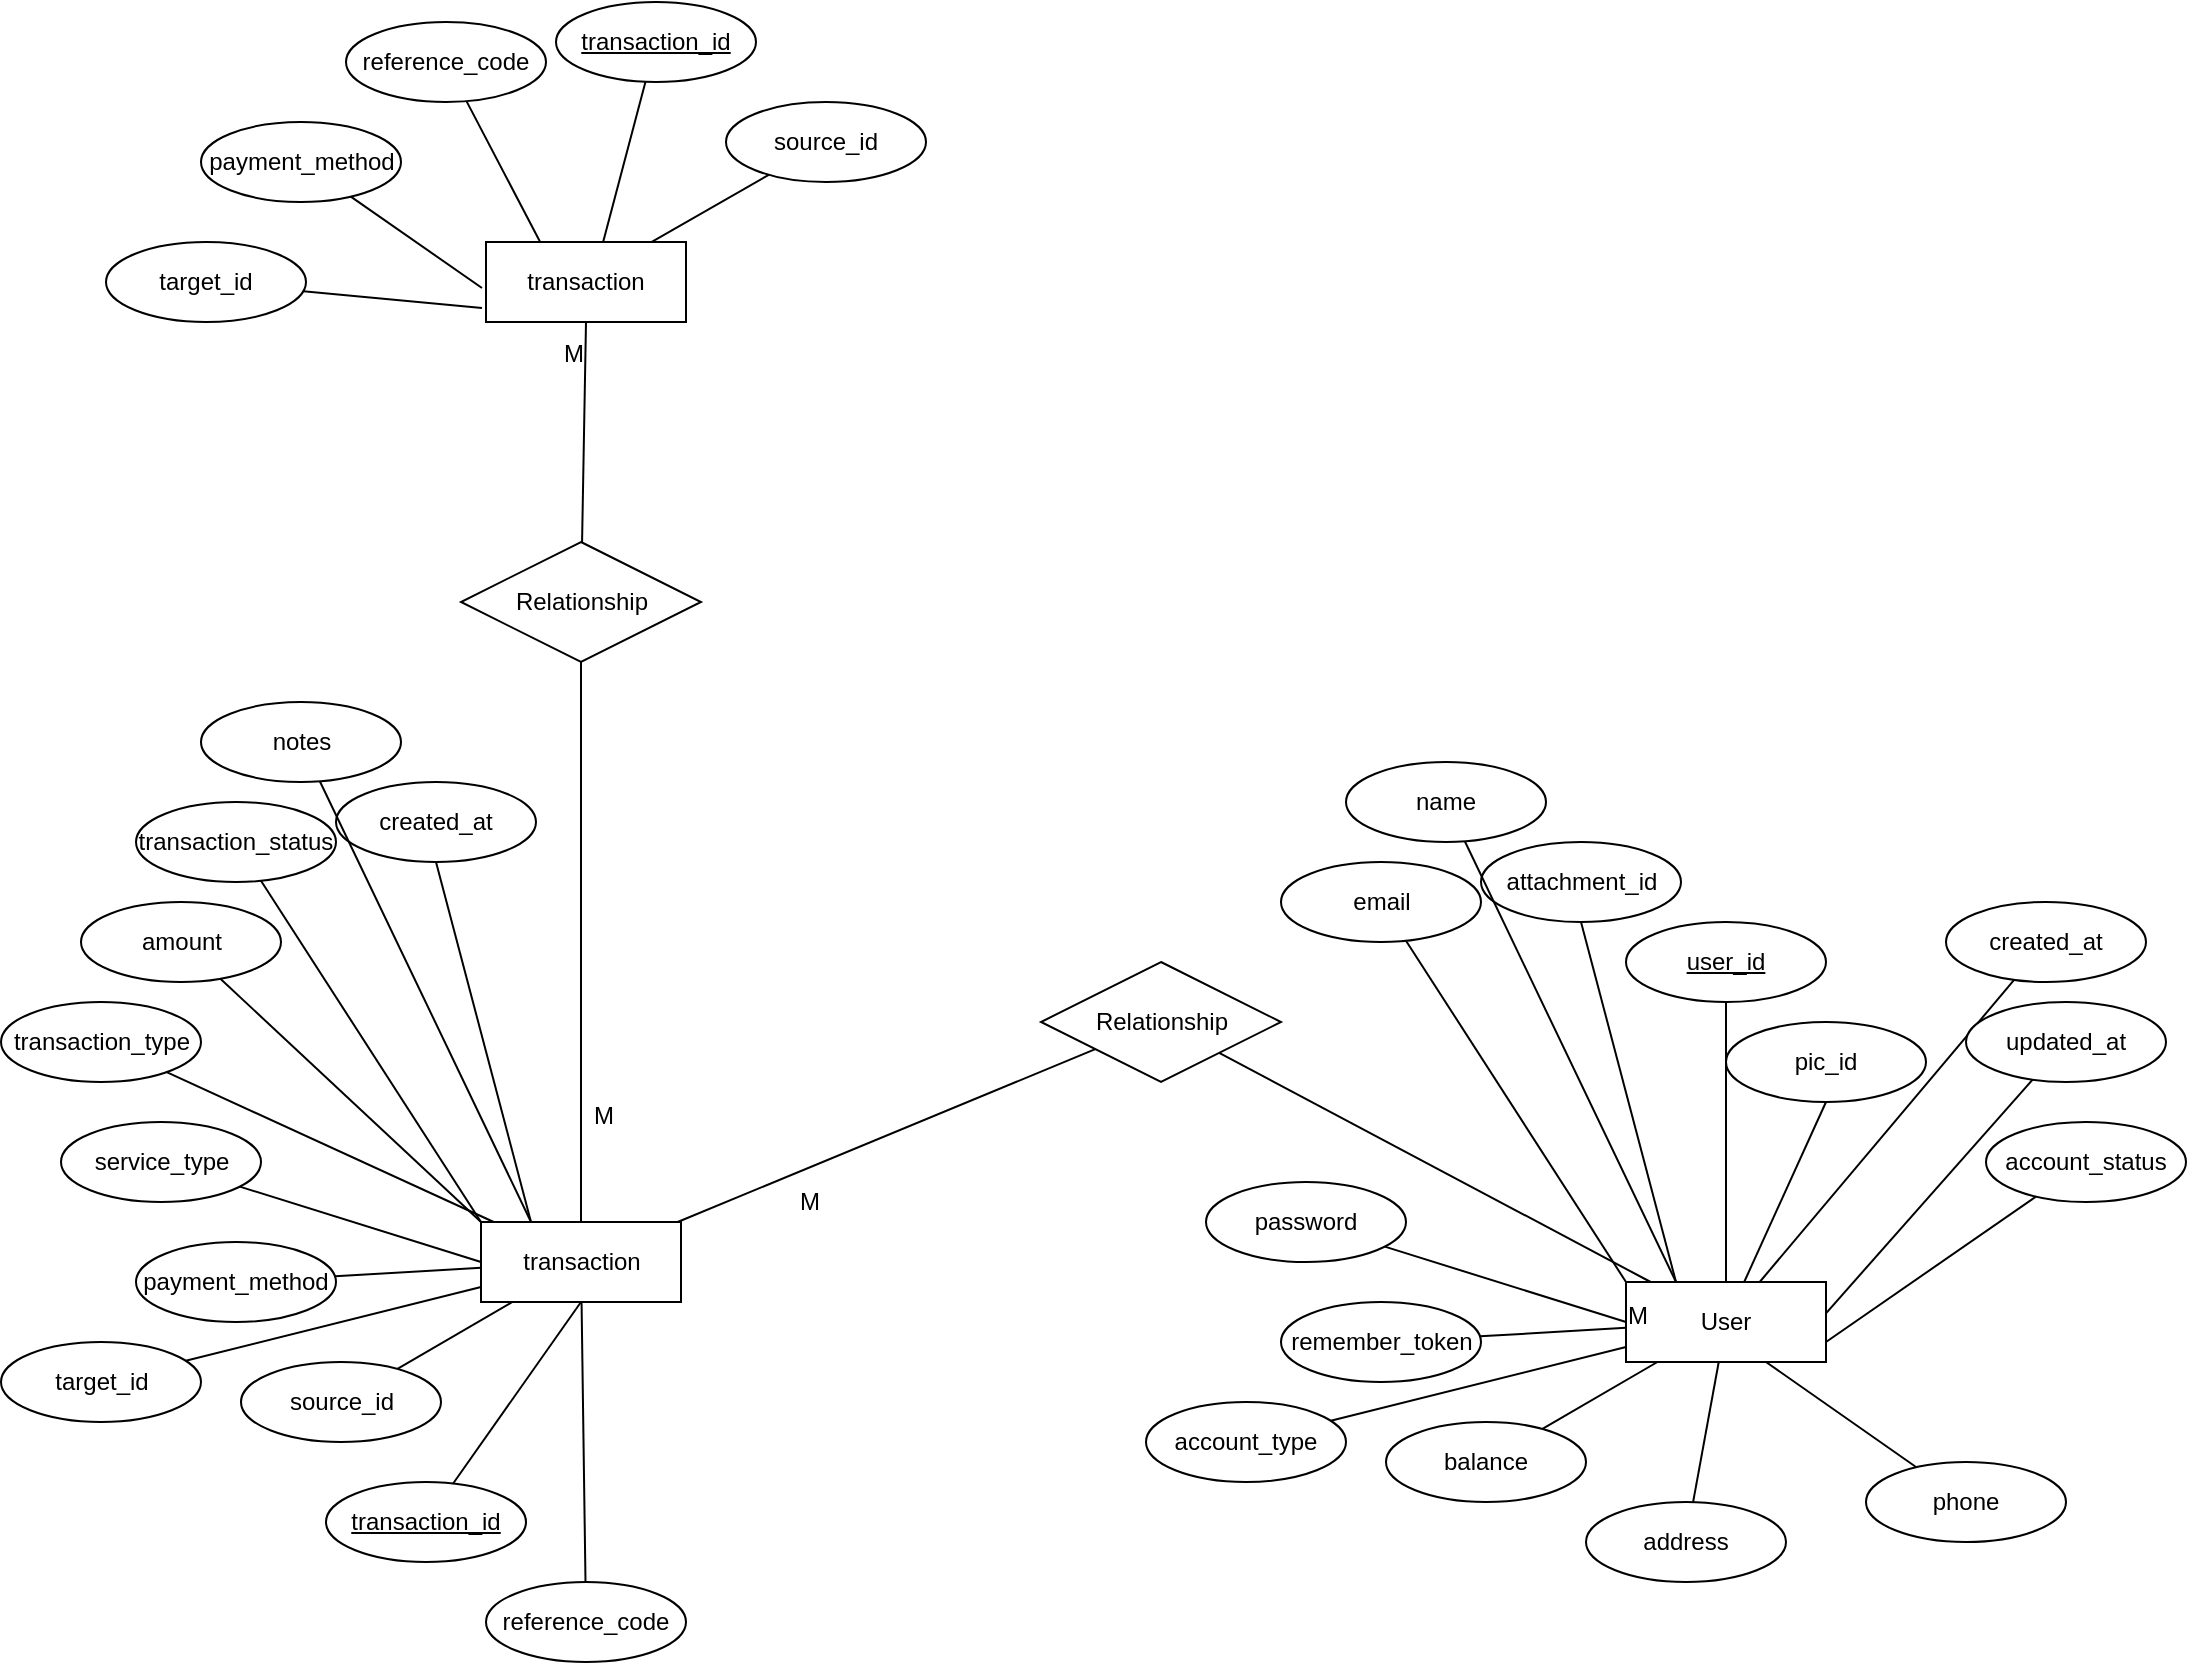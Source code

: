 <mxfile version="21.3.2" type="github" pages="2">
  <diagram id="R2lEEEUBdFMjLlhIrx00" name="Page-1">
    <mxGraphModel dx="752" dy="884" grid="1" gridSize="10" guides="1" tooltips="1" connect="1" arrows="1" fold="1" page="1" pageScale="1" pageWidth="850" pageHeight="1100" math="0" shadow="0" extFonts="Permanent Marker^https://fonts.googleapis.com/css?family=Permanent+Marker">
      <root>
        <mxCell id="0" />
        <mxCell id="1" parent="0" />
        <mxCell id="Clix4Bp29KnAu1q2UwQA-1" value="User" style="whiteSpace=wrap;html=1;align=center;" vertex="1" parent="1">
          <mxGeometry x="910" y="710" width="100" height="40" as="geometry" />
        </mxCell>
        <mxCell id="Clix4Bp29KnAu1q2UwQA-2" value="user_id" style="ellipse;whiteSpace=wrap;html=1;align=center;fontStyle=4;" vertex="1" parent="1">
          <mxGeometry x="910" y="530" width="100" height="40" as="geometry" />
        </mxCell>
        <mxCell id="Clix4Bp29KnAu1q2UwQA-5" value="" style="endArrow=none;html=1;rounded=0;exitX=0.5;exitY=1;exitDx=0;exitDy=0;entryX=0.5;entryY=0;entryDx=0;entryDy=0;" edge="1" parent="1" source="Clix4Bp29KnAu1q2UwQA-2" target="Clix4Bp29KnAu1q2UwQA-1">
          <mxGeometry relative="1" as="geometry">
            <mxPoint x="1020" y="690" as="sourcePoint" />
            <mxPoint x="1180" y="690" as="targetPoint" />
          </mxGeometry>
        </mxCell>
        <mxCell id="Clix4Bp29KnAu1q2UwQA-9" value="attachment_id" style="ellipse;whiteSpace=wrap;html=1;align=center;" vertex="1" parent="1">
          <mxGeometry x="837.5" y="490" width="100" height="40" as="geometry" />
        </mxCell>
        <mxCell id="Clix4Bp29KnAu1q2UwQA-10" value="" style="endArrow=none;html=1;rounded=0;exitX=0.5;exitY=1;exitDx=0;exitDy=0;entryX=0.25;entryY=0;entryDx=0;entryDy=0;" edge="1" parent="1" source="Clix4Bp29KnAu1q2UwQA-9" target="Clix4Bp29KnAu1q2UwQA-1">
          <mxGeometry relative="1" as="geometry">
            <mxPoint x="970" y="690" as="sourcePoint" />
            <mxPoint x="970" y="720" as="targetPoint" />
          </mxGeometry>
        </mxCell>
        <mxCell id="Clix4Bp29KnAu1q2UwQA-12" value="pic_id" style="ellipse;whiteSpace=wrap;html=1;align=center;" vertex="1" parent="1">
          <mxGeometry x="960" y="580" width="100" height="40" as="geometry" />
        </mxCell>
        <mxCell id="Clix4Bp29KnAu1q2UwQA-13" value="" style="endArrow=none;html=1;rounded=0;exitX=0.5;exitY=1;exitDx=0;exitDy=0;" edge="1" parent="1" source="Clix4Bp29KnAu1q2UwQA-12" target="Clix4Bp29KnAu1q2UwQA-1">
          <mxGeometry relative="1" as="geometry">
            <mxPoint x="940" y="745" as="sourcePoint" />
            <mxPoint x="905" y="765" as="targetPoint" />
          </mxGeometry>
        </mxCell>
        <mxCell id="Clix4Bp29KnAu1q2UwQA-14" value="name" style="ellipse;whiteSpace=wrap;html=1;align=center;" vertex="1" parent="1">
          <mxGeometry x="770" y="450" width="100" height="40" as="geometry" />
        </mxCell>
        <mxCell id="Clix4Bp29KnAu1q2UwQA-15" value="" style="endArrow=none;html=1;rounded=0;entryX=0.25;entryY=0;entryDx=0;entryDy=0;" edge="1" parent="1" source="Clix4Bp29KnAu1q2UwQA-14" target="Clix4Bp29KnAu1q2UwQA-1">
          <mxGeometry relative="1" as="geometry">
            <mxPoint x="917.5" y="800" as="sourcePoint" />
            <mxPoint x="883" y="820" as="targetPoint" />
          </mxGeometry>
        </mxCell>
        <mxCell id="Clix4Bp29KnAu1q2UwQA-17" value="email" style="ellipse;whiteSpace=wrap;html=1;align=center;" vertex="1" parent="1">
          <mxGeometry x="737.5" y="500" width="100" height="40" as="geometry" />
        </mxCell>
        <mxCell id="Clix4Bp29KnAu1q2UwQA-18" value="" style="endArrow=none;html=1;rounded=0;entryX=0;entryY=0;entryDx=0;entryDy=0;" edge="1" parent="1" source="Clix4Bp29KnAu1q2UwQA-17" target="Clix4Bp29KnAu1q2UwQA-1">
          <mxGeometry relative="1" as="geometry">
            <mxPoint x="910" y="850" as="sourcePoint" />
            <mxPoint x="902.5" y="800" as="targetPoint" />
          </mxGeometry>
        </mxCell>
        <mxCell id="Clix4Bp29KnAu1q2UwQA-19" value="phone" style="ellipse;whiteSpace=wrap;html=1;align=center;" vertex="1" parent="1">
          <mxGeometry x="1030" y="800" width="100" height="40" as="geometry" />
        </mxCell>
        <mxCell id="Clix4Bp29KnAu1q2UwQA-20" value="" style="endArrow=none;html=1;rounded=0;" edge="1" parent="1" source="Clix4Bp29KnAu1q2UwQA-19" target="Clix4Bp29KnAu1q2UwQA-1">
          <mxGeometry relative="1" as="geometry">
            <mxPoint x="950" y="900" as="sourcePoint" />
            <mxPoint x="960" y="800" as="targetPoint" />
            <Array as="points">
              <mxPoint x="980" y="750" />
            </Array>
          </mxGeometry>
        </mxCell>
        <mxCell id="Clix4Bp29KnAu1q2UwQA-21" value="address" style="ellipse;whiteSpace=wrap;html=1;align=center;" vertex="1" parent="1">
          <mxGeometry x="890" y="820" width="100" height="40" as="geometry" />
        </mxCell>
        <mxCell id="Clix4Bp29KnAu1q2UwQA-22" value="" style="endArrow=none;html=1;rounded=0;" edge="1" parent="1" source="Clix4Bp29KnAu1q2UwQA-21" target="Clix4Bp29KnAu1q2UwQA-1">
          <mxGeometry relative="1" as="geometry">
            <mxPoint x="930" y="870" as="sourcePoint" />
            <mxPoint x="940" y="770" as="targetPoint" />
          </mxGeometry>
        </mxCell>
        <mxCell id="Clix4Bp29KnAu1q2UwQA-23" value="password" style="ellipse;whiteSpace=wrap;html=1;align=center;" vertex="1" parent="1">
          <mxGeometry x="700" y="660" width="100" height="40" as="geometry" />
        </mxCell>
        <mxCell id="Clix4Bp29KnAu1q2UwQA-24" value="" style="endArrow=none;html=1;rounded=0;entryX=0;entryY=0.5;entryDx=0;entryDy=0;" edge="1" parent="1" source="Clix4Bp29KnAu1q2UwQA-23" target="Clix4Bp29KnAu1q2UwQA-1">
          <mxGeometry relative="1" as="geometry">
            <mxPoint x="940" y="880" as="sourcePoint" />
            <mxPoint x="950" y="780" as="targetPoint" />
          </mxGeometry>
        </mxCell>
        <mxCell id="Clix4Bp29KnAu1q2UwQA-25" value="remember_token" style="ellipse;whiteSpace=wrap;html=1;align=center;" vertex="1" parent="1">
          <mxGeometry x="737.5" y="720" width="100" height="40" as="geometry" />
        </mxCell>
        <mxCell id="Clix4Bp29KnAu1q2UwQA-26" value="" style="endArrow=none;html=1;rounded=0;" edge="1" parent="1" source="Clix4Bp29KnAu1q2UwQA-25" target="Clix4Bp29KnAu1q2UwQA-1">
          <mxGeometry relative="1" as="geometry">
            <mxPoint x="1110" y="970" as="sourcePoint" />
            <mxPoint x="1120" y="870" as="targetPoint" />
          </mxGeometry>
        </mxCell>
        <mxCell id="Clix4Bp29KnAu1q2UwQA-27" value="account_type" style="ellipse;whiteSpace=wrap;html=1;align=center;" vertex="1" parent="1">
          <mxGeometry x="670" y="770" width="100" height="40" as="geometry" />
        </mxCell>
        <mxCell id="Clix4Bp29KnAu1q2UwQA-28" value="" style="endArrow=none;html=1;rounded=0;" edge="1" parent="1" source="Clix4Bp29KnAu1q2UwQA-27" target="Clix4Bp29KnAu1q2UwQA-1">
          <mxGeometry relative="1" as="geometry">
            <mxPoint x="960" y="900" as="sourcePoint" />
            <mxPoint x="970" y="800" as="targetPoint" />
          </mxGeometry>
        </mxCell>
        <mxCell id="Clix4Bp29KnAu1q2UwQA-30" value="balance" style="ellipse;whiteSpace=wrap;html=1;align=center;" vertex="1" parent="1">
          <mxGeometry x="790" y="780" width="100" height="40" as="geometry" />
        </mxCell>
        <mxCell id="Clix4Bp29KnAu1q2UwQA-31" value="" style="endArrow=none;html=1;rounded=0;" edge="1" parent="1" source="Clix4Bp29KnAu1q2UwQA-30" target="Clix4Bp29KnAu1q2UwQA-1">
          <mxGeometry relative="1" as="geometry">
            <mxPoint x="1001" y="850" as="sourcePoint" />
            <mxPoint x="1010" y="700" as="targetPoint" />
          </mxGeometry>
        </mxCell>
        <mxCell id="Clix4Bp29KnAu1q2UwQA-32" value="account_status" style="ellipse;whiteSpace=wrap;html=1;align=center;" vertex="1" parent="1">
          <mxGeometry x="1090" y="630" width="100" height="40" as="geometry" />
        </mxCell>
        <mxCell id="Clix4Bp29KnAu1q2UwQA-33" value="" style="endArrow=none;html=1;rounded=0;entryX=1;entryY=0.75;entryDx=0;entryDy=0;" edge="1" parent="1" source="Clix4Bp29KnAu1q2UwQA-32" target="Clix4Bp29KnAu1q2UwQA-1">
          <mxGeometry relative="1" as="geometry">
            <mxPoint x="980" y="920" as="sourcePoint" />
            <mxPoint x="989" y="770" as="targetPoint" />
          </mxGeometry>
        </mxCell>
        <mxCell id="Clix4Bp29KnAu1q2UwQA-34" value="created_at" style="ellipse;whiteSpace=wrap;html=1;align=center;" vertex="1" parent="1">
          <mxGeometry x="1070" y="520" width="100" height="40" as="geometry" />
        </mxCell>
        <mxCell id="Clix4Bp29KnAu1q2UwQA-35" value="" style="endArrow=none;html=1;rounded=0;" edge="1" parent="1" source="Clix4Bp29KnAu1q2UwQA-34" target="Clix4Bp29KnAu1q2UwQA-1">
          <mxGeometry relative="1" as="geometry">
            <mxPoint x="1061" y="760" as="sourcePoint" />
            <mxPoint x="1070" y="610" as="targetPoint" />
          </mxGeometry>
        </mxCell>
        <mxCell id="Clix4Bp29KnAu1q2UwQA-36" value="updated_at" style="ellipse;whiteSpace=wrap;html=1;align=center;" vertex="1" parent="1">
          <mxGeometry x="1080" y="570" width="100" height="40" as="geometry" />
        </mxCell>
        <mxCell id="Clix4Bp29KnAu1q2UwQA-37" value="" style="endArrow=none;html=1;rounded=0;entryX=1.002;entryY=0.385;entryDx=0;entryDy=0;entryPerimeter=0;" edge="1" parent="1" source="Clix4Bp29KnAu1q2UwQA-36" target="Clix4Bp29KnAu1q2UwQA-1">
          <mxGeometry relative="1" as="geometry">
            <mxPoint x="1061" y="720" as="sourcePoint" />
            <mxPoint x="1010" y="698" as="targetPoint" />
          </mxGeometry>
        </mxCell>
        <mxCell id="Clix4Bp29KnAu1q2UwQA-38" value="transaction" style="whiteSpace=wrap;html=1;align=center;" vertex="1" parent="1">
          <mxGeometry x="337.5" y="680" width="100" height="40" as="geometry" />
        </mxCell>
        <mxCell id="Clix4Bp29KnAu1q2UwQA-39" value="transaction_id" style="ellipse;whiteSpace=wrap;html=1;align=center;fontStyle=4;" vertex="1" parent="1">
          <mxGeometry x="260" y="810" width="100" height="40" as="geometry" />
        </mxCell>
        <mxCell id="Clix4Bp29KnAu1q2UwQA-40" value="" style="endArrow=none;html=1;rounded=0;entryX=0.5;entryY=1;entryDx=0;entryDy=0;" edge="1" parent="1" source="Clix4Bp29KnAu1q2UwQA-39" target="Clix4Bp29KnAu1q2UwQA-38">
          <mxGeometry relative="1" as="geometry">
            <mxPoint x="447.5" y="660" as="sourcePoint" />
            <mxPoint x="607.5" y="660" as="targetPoint" />
          </mxGeometry>
        </mxCell>
        <mxCell id="Clix4Bp29KnAu1q2UwQA-41" value="created_at" style="ellipse;whiteSpace=wrap;html=1;align=center;" vertex="1" parent="1">
          <mxGeometry x="265" y="460" width="100" height="40" as="geometry" />
        </mxCell>
        <mxCell id="Clix4Bp29KnAu1q2UwQA-42" value="" style="endArrow=none;html=1;rounded=0;exitX=0.5;exitY=1;exitDx=0;exitDy=0;entryX=0.25;entryY=0;entryDx=0;entryDy=0;" edge="1" parent="1" source="Clix4Bp29KnAu1q2UwQA-41" target="Clix4Bp29KnAu1q2UwQA-38">
          <mxGeometry relative="1" as="geometry">
            <mxPoint x="397.5" y="660" as="sourcePoint" />
            <mxPoint x="397.5" y="690" as="targetPoint" />
          </mxGeometry>
        </mxCell>
        <mxCell id="Clix4Bp29KnAu1q2UwQA-43" value="reference_code" style="ellipse;whiteSpace=wrap;html=1;align=center;" vertex="1" parent="1">
          <mxGeometry x="340" y="860" width="100" height="40" as="geometry" />
        </mxCell>
        <mxCell id="Clix4Bp29KnAu1q2UwQA-44" value="" style="endArrow=none;html=1;rounded=0;" edge="1" parent="1" source="Clix4Bp29KnAu1q2UwQA-43" target="Clix4Bp29KnAu1q2UwQA-38">
          <mxGeometry relative="1" as="geometry">
            <mxPoint x="430" y="840" as="sourcePoint" />
            <mxPoint x="332.5" y="735" as="targetPoint" />
          </mxGeometry>
        </mxCell>
        <mxCell id="Clix4Bp29KnAu1q2UwQA-45" value="notes" style="ellipse;whiteSpace=wrap;html=1;align=center;" vertex="1" parent="1">
          <mxGeometry x="197.5" y="420" width="100" height="40" as="geometry" />
        </mxCell>
        <mxCell id="Clix4Bp29KnAu1q2UwQA-46" value="" style="endArrow=none;html=1;rounded=0;entryX=0.25;entryY=0;entryDx=0;entryDy=0;" edge="1" parent="1" source="Clix4Bp29KnAu1q2UwQA-45" target="Clix4Bp29KnAu1q2UwQA-38">
          <mxGeometry relative="1" as="geometry">
            <mxPoint x="345" y="770" as="sourcePoint" />
            <mxPoint x="310.5" y="790" as="targetPoint" />
          </mxGeometry>
        </mxCell>
        <mxCell id="Clix4Bp29KnAu1q2UwQA-47" value="transaction_status" style="ellipse;whiteSpace=wrap;html=1;align=center;" vertex="1" parent="1">
          <mxGeometry x="165" y="470" width="100" height="40" as="geometry" />
        </mxCell>
        <mxCell id="Clix4Bp29KnAu1q2UwQA-48" value="" style="endArrow=none;html=1;rounded=0;entryX=0;entryY=0;entryDx=0;entryDy=0;" edge="1" parent="1" source="Clix4Bp29KnAu1q2UwQA-47" target="Clix4Bp29KnAu1q2UwQA-38">
          <mxGeometry relative="1" as="geometry">
            <mxPoint x="337.5" y="820" as="sourcePoint" />
            <mxPoint x="330" y="770" as="targetPoint" />
          </mxGeometry>
        </mxCell>
        <mxCell id="Clix4Bp29KnAu1q2UwQA-49" value="amount" style="ellipse;whiteSpace=wrap;html=1;align=center;" vertex="1" parent="1">
          <mxGeometry x="137.5" y="520" width="100" height="40" as="geometry" />
        </mxCell>
        <mxCell id="Clix4Bp29KnAu1q2UwQA-50" value="" style="endArrow=none;html=1;rounded=0;entryX=0;entryY=0;entryDx=0;entryDy=0;" edge="1" parent="1" source="Clix4Bp29KnAu1q2UwQA-49" target="Clix4Bp29KnAu1q2UwQA-38">
          <mxGeometry relative="1" as="geometry">
            <mxPoint x="377.5" y="870" as="sourcePoint" />
            <mxPoint x="387.5" y="770" as="targetPoint" />
          </mxGeometry>
        </mxCell>
        <mxCell id="Clix4Bp29KnAu1q2UwQA-51" value="transaction_type" style="ellipse;whiteSpace=wrap;html=1;align=center;" vertex="1" parent="1">
          <mxGeometry x="97.5" y="570" width="100" height="40" as="geometry" />
        </mxCell>
        <mxCell id="Clix4Bp29KnAu1q2UwQA-52" value="" style="endArrow=none;html=1;rounded=0;" edge="1" parent="1" source="Clix4Bp29KnAu1q2UwQA-51" target="Clix4Bp29KnAu1q2UwQA-38">
          <mxGeometry relative="1" as="geometry">
            <mxPoint x="357.5" y="840" as="sourcePoint" />
            <mxPoint x="367.5" y="740" as="targetPoint" />
          </mxGeometry>
        </mxCell>
        <mxCell id="Clix4Bp29KnAu1q2UwQA-53" value="service_type" style="ellipse;whiteSpace=wrap;html=1;align=center;" vertex="1" parent="1">
          <mxGeometry x="127.5" y="630" width="100" height="40" as="geometry" />
        </mxCell>
        <mxCell id="Clix4Bp29KnAu1q2UwQA-54" value="" style="endArrow=none;html=1;rounded=0;entryX=0;entryY=0.5;entryDx=0;entryDy=0;" edge="1" parent="1" source="Clix4Bp29KnAu1q2UwQA-53" target="Clix4Bp29KnAu1q2UwQA-38">
          <mxGeometry relative="1" as="geometry">
            <mxPoint x="367.5" y="850" as="sourcePoint" />
            <mxPoint x="377.5" y="750" as="targetPoint" />
          </mxGeometry>
        </mxCell>
        <mxCell id="Clix4Bp29KnAu1q2UwQA-55" value="payment_method" style="ellipse;whiteSpace=wrap;html=1;align=center;" vertex="1" parent="1">
          <mxGeometry x="165" y="690" width="100" height="40" as="geometry" />
        </mxCell>
        <mxCell id="Clix4Bp29KnAu1q2UwQA-56" value="" style="endArrow=none;html=1;rounded=0;" edge="1" parent="1" source="Clix4Bp29KnAu1q2UwQA-55" target="Clix4Bp29KnAu1q2UwQA-38">
          <mxGeometry relative="1" as="geometry">
            <mxPoint x="537.5" y="940" as="sourcePoint" />
            <mxPoint x="547.5" y="840" as="targetPoint" />
          </mxGeometry>
        </mxCell>
        <mxCell id="Clix4Bp29KnAu1q2UwQA-57" value="target_id" style="ellipse;whiteSpace=wrap;html=1;align=center;" vertex="1" parent="1">
          <mxGeometry x="97.5" y="740" width="100" height="40" as="geometry" />
        </mxCell>
        <mxCell id="Clix4Bp29KnAu1q2UwQA-58" value="" style="endArrow=none;html=1;rounded=0;" edge="1" parent="1" source="Clix4Bp29KnAu1q2UwQA-57" target="Clix4Bp29KnAu1q2UwQA-38">
          <mxGeometry relative="1" as="geometry">
            <mxPoint x="387.5" y="870" as="sourcePoint" />
            <mxPoint x="397.5" y="770" as="targetPoint" />
          </mxGeometry>
        </mxCell>
        <mxCell id="Clix4Bp29KnAu1q2UwQA-59" value="source_id" style="ellipse;whiteSpace=wrap;html=1;align=center;" vertex="1" parent="1">
          <mxGeometry x="217.5" y="750" width="100" height="40" as="geometry" />
        </mxCell>
        <mxCell id="Clix4Bp29KnAu1q2UwQA-60" value="" style="endArrow=none;html=1;rounded=0;" edge="1" parent="1" source="Clix4Bp29KnAu1q2UwQA-59" target="Clix4Bp29KnAu1q2UwQA-38">
          <mxGeometry relative="1" as="geometry">
            <mxPoint x="428.5" y="820" as="sourcePoint" />
            <mxPoint x="437.5" y="670" as="targetPoint" />
          </mxGeometry>
        </mxCell>
        <mxCell id="Clix4Bp29KnAu1q2UwQA-67" value="Relationship" style="shape=rhombus;perimeter=rhombusPerimeter;whiteSpace=wrap;html=1;align=center;" vertex="1" parent="1">
          <mxGeometry x="617.5" y="550" width="120" height="60" as="geometry" />
        </mxCell>
        <mxCell id="Clix4Bp29KnAu1q2UwQA-68" value="" style="endArrow=none;html=1;rounded=0;" edge="1" parent="1" source="Clix4Bp29KnAu1q2UwQA-38" target="Clix4Bp29KnAu1q2UwQA-67">
          <mxGeometry relative="1" as="geometry">
            <mxPoint x="310" y="400" as="sourcePoint" />
            <mxPoint x="470" y="400" as="targetPoint" />
          </mxGeometry>
        </mxCell>
        <mxCell id="Clix4Bp29KnAu1q2UwQA-69" value="M" style="resizable=0;html=1;whiteSpace=wrap;align=left;verticalAlign=bottom;" connectable="0" vertex="1" parent="Clix4Bp29KnAu1q2UwQA-68">
          <mxGeometry x="-1" relative="1" as="geometry">
            <mxPoint x="59" y="-2" as="offset" />
          </mxGeometry>
        </mxCell>
        <mxCell id="Clix4Bp29KnAu1q2UwQA-71" value="" style="endArrow=none;html=1;rounded=0;" edge="1" parent="1" source="Clix4Bp29KnAu1q2UwQA-67" target="Clix4Bp29KnAu1q2UwQA-1">
          <mxGeometry relative="1" as="geometry">
            <mxPoint x="550" y="520" as="sourcePoint" />
            <mxPoint x="584" y="286" as="targetPoint" />
          </mxGeometry>
        </mxCell>
        <mxCell id="Clix4Bp29KnAu1q2UwQA-73" value="M" style="resizable=0;html=1;whiteSpace=wrap;align=right;verticalAlign=bottom;" connectable="0" vertex="1" parent="Clix4Bp29KnAu1q2UwQA-71">
          <mxGeometry x="1" relative="1" as="geometry">
            <mxPoint y="25" as="offset" />
          </mxGeometry>
        </mxCell>
        <mxCell id="Clix4Bp29KnAu1q2UwQA-75" value="transaction_id" style="ellipse;whiteSpace=wrap;html=1;align=center;fontStyle=4;" vertex="1" parent="1">
          <mxGeometry x="375" y="70" width="100" height="40" as="geometry" />
        </mxCell>
        <mxCell id="Clix4Bp29KnAu1q2UwQA-76" value="" style="endArrow=none;html=1;rounded=0;entryX=0.5;entryY=1;entryDx=0;entryDy=0;" edge="1" parent="1" source="Clix4Bp29KnAu1q2UwQA-75">
          <mxGeometry relative="1" as="geometry">
            <mxPoint x="447.5" y="170" as="sourcePoint" />
            <mxPoint x="388" y="230" as="targetPoint" />
          </mxGeometry>
        </mxCell>
        <mxCell id="Clix4Bp29KnAu1q2UwQA-77" value="reference_code" style="ellipse;whiteSpace=wrap;html=1;align=center;" vertex="1" parent="1">
          <mxGeometry x="270" y="80" width="100" height="40" as="geometry" />
        </mxCell>
        <mxCell id="Clix4Bp29KnAu1q2UwQA-78" value="" style="endArrow=none;html=1;rounded=0;" edge="1" parent="1" source="Clix4Bp29KnAu1q2UwQA-77">
          <mxGeometry relative="1" as="geometry">
            <mxPoint x="430" y="350" as="sourcePoint" />
            <mxPoint x="388" y="230" as="targetPoint" />
          </mxGeometry>
        </mxCell>
        <mxCell id="Clix4Bp29KnAu1q2UwQA-79" value="payment_method" style="ellipse;whiteSpace=wrap;html=1;align=center;" vertex="1" parent="1">
          <mxGeometry x="197.5" y="130" width="100" height="40" as="geometry" />
        </mxCell>
        <mxCell id="Clix4Bp29KnAu1q2UwQA-80" value="" style="endArrow=none;html=1;rounded=0;" edge="1" parent="1" source="Clix4Bp29KnAu1q2UwQA-79">
          <mxGeometry relative="1" as="geometry">
            <mxPoint x="537.5" y="450" as="sourcePoint" />
            <mxPoint x="338" y="213" as="targetPoint" />
          </mxGeometry>
        </mxCell>
        <mxCell id="Clix4Bp29KnAu1q2UwQA-81" value="target_id" style="ellipse;whiteSpace=wrap;html=1;align=center;" vertex="1" parent="1">
          <mxGeometry x="150" y="190" width="100" height="40" as="geometry" />
        </mxCell>
        <mxCell id="Clix4Bp29KnAu1q2UwQA-82" value="" style="endArrow=none;html=1;rounded=0;" edge="1" parent="1" source="Clix4Bp29KnAu1q2UwQA-81">
          <mxGeometry relative="1" as="geometry">
            <mxPoint x="387.5" y="380" as="sourcePoint" />
            <mxPoint x="338" y="223" as="targetPoint" />
          </mxGeometry>
        </mxCell>
        <mxCell id="Clix4Bp29KnAu1q2UwQA-83" value="source_id" style="ellipse;whiteSpace=wrap;html=1;align=center;" vertex="1" parent="1">
          <mxGeometry x="460" y="120" width="100" height="40" as="geometry" />
        </mxCell>
        <mxCell id="Clix4Bp29KnAu1q2UwQA-84" value="" style="endArrow=none;html=1;rounded=0;" edge="1" parent="1" source="Clix4Bp29KnAu1q2UwQA-83">
          <mxGeometry relative="1" as="geometry">
            <mxPoint x="428.5" y="330" as="sourcePoint" />
            <mxPoint x="353" y="230" as="targetPoint" />
          </mxGeometry>
        </mxCell>
        <mxCell id="Clix4Bp29KnAu1q2UwQA-85" value="transaction" style="whiteSpace=wrap;html=1;align=center;" vertex="1" parent="1">
          <mxGeometry x="340" y="190" width="100" height="40" as="geometry" />
        </mxCell>
        <mxCell id="Clix4Bp29KnAu1q2UwQA-86" value="Relationship" style="shape=rhombus;perimeter=rhombusPerimeter;whiteSpace=wrap;html=1;align=center;" vertex="1" parent="1">
          <mxGeometry x="327.5" y="340" width="120" height="60" as="geometry" />
        </mxCell>
        <mxCell id="Clix4Bp29KnAu1q2UwQA-87" value="" style="endArrow=none;html=1;rounded=0;exitX=0.5;exitY=0;exitDx=0;exitDy=0;" edge="1" parent="1" target="Clix4Bp29KnAu1q2UwQA-86" source="Clix4Bp29KnAu1q2UwQA-38">
          <mxGeometry relative="1" as="geometry">
            <mxPoint x="380.931" y="725" as="sourcePoint" />
            <mxPoint x="316.76" y="205" as="targetPoint" />
          </mxGeometry>
        </mxCell>
        <mxCell id="Clix4Bp29KnAu1q2UwQA-88" value="M" style="resizable=0;html=1;whiteSpace=wrap;align=left;verticalAlign=bottom;" connectable="0" vertex="1" parent="Clix4Bp29KnAu1q2UwQA-87">
          <mxGeometry x="-1" relative="1" as="geometry">
            <mxPoint x="4" y="-45" as="offset" />
          </mxGeometry>
        </mxCell>
        <mxCell id="Clix4Bp29KnAu1q2UwQA-89" value="" style="endArrow=none;html=1;rounded=0;entryX=0.5;entryY=1;entryDx=0;entryDy=0;" edge="1" parent="1" source="Clix4Bp29KnAu1q2UwQA-86" target="Clix4Bp29KnAu1q2UwQA-85">
          <mxGeometry relative="1" as="geometry">
            <mxPoint x="396.76" y="325" as="sourcePoint" />
            <mxPoint x="375" y="255" as="targetPoint" />
          </mxGeometry>
        </mxCell>
        <mxCell id="Clix4Bp29KnAu1q2UwQA-90" value="M" style="resizable=0;html=1;whiteSpace=wrap;align=right;verticalAlign=bottom;" connectable="0" vertex="1" parent="Clix4Bp29KnAu1q2UwQA-89">
          <mxGeometry x="1" relative="1" as="geometry">
            <mxPoint y="25" as="offset" />
          </mxGeometry>
        </mxCell>
      </root>
    </mxGraphModel>
  </diagram>
  <diagram id="mnwsUbG2iXk8M_w46NII" name="Halaman-2">
    <mxGraphModel dx="315" dy="165" grid="1" gridSize="10" guides="1" tooltips="1" connect="1" arrows="1" fold="1" page="1" pageScale="1" pageWidth="100" pageHeight="400" math="0" shadow="0">
      <root>
        <mxCell id="0" />
        <mxCell id="1" parent="0" />
      </root>
    </mxGraphModel>
  </diagram>
</mxfile>
